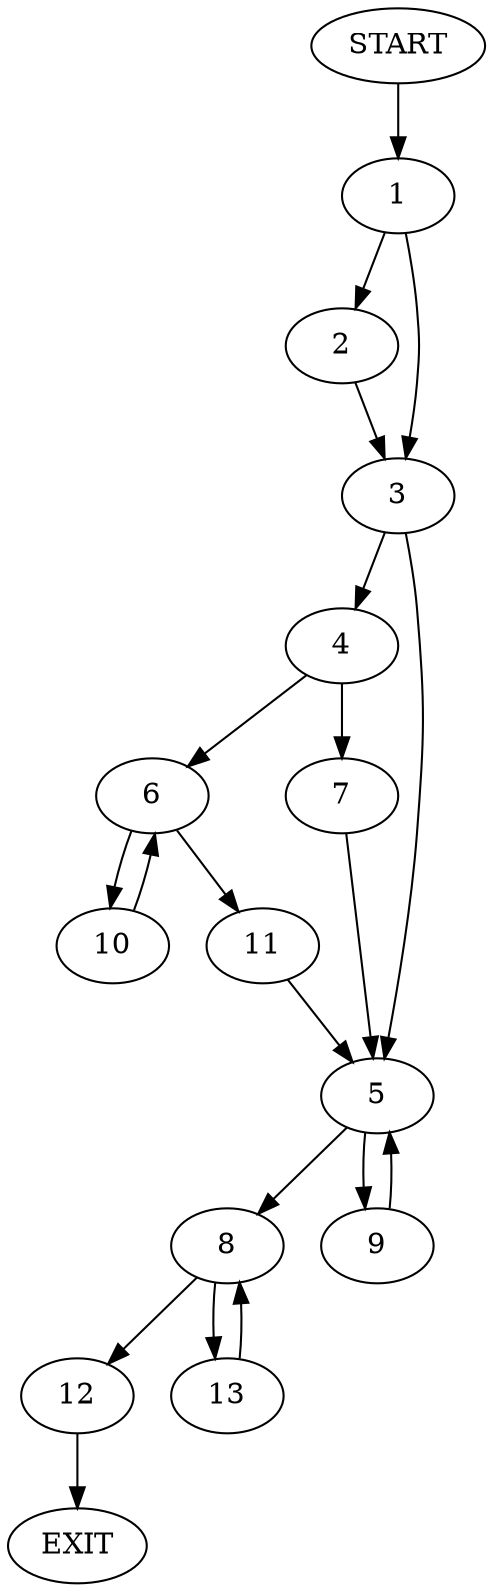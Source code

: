 digraph {
0 [label="START"]
14 [label="EXIT"]
0 -> 1
1 -> 2
1 -> 3
2 -> 3
3 -> 4
3 -> 5
4 -> 6
4 -> 7
5 -> 8
5 -> 9
7 -> 5
6 -> 10
6 -> 11
11 -> 5
10 -> 6
9 -> 5
8 -> 12
8 -> 13
12 -> 14
13 -> 8
}
